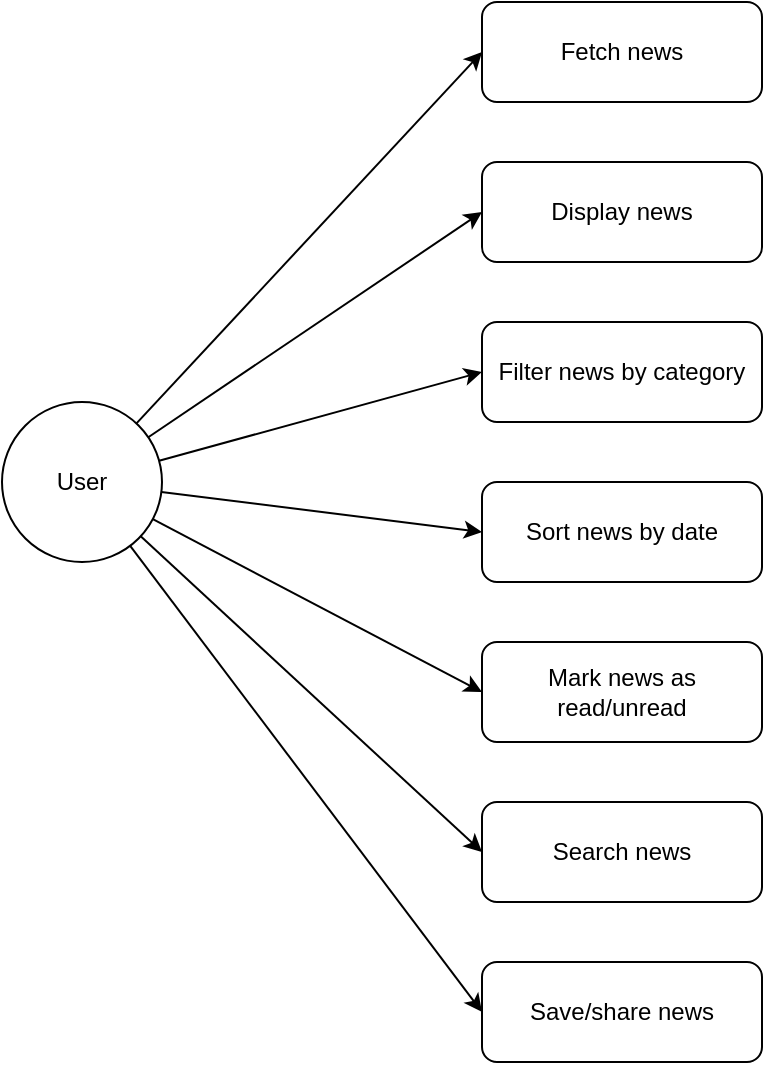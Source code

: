 <mxfile version="20.8.10" type="device"><diagram name="News Module" id="vmhJ4J5RabFKxUvS874R"><mxGraphModel dx="2058" dy="1180" grid="1" gridSize="10" guides="1" tooltips="1" connect="1" arrows="1" fold="1" page="1" pageScale="1" pageWidth="827" pageHeight="1169" math="0" shadow="0"><root><mxCell id="0"/><mxCell id="1" parent="0"/><mxCell id="9zKV1Cya-cV6EeWaGzMz-16" value="User" style="ellipse;whiteSpace=wrap;html=1;" parent="1" vertex="1"><mxGeometry x="10" y="240" width="80" height="80" as="geometry"/></mxCell><mxCell id="9zKV1Cya-cV6EeWaGzMz-17" value="Fetch news" style="rounded=1;whiteSpace=wrap;html=1;" parent="1" vertex="1"><mxGeometry x="250" y="40" width="140" height="50" as="geometry"/></mxCell><mxCell id="9zKV1Cya-cV6EeWaGzMz-18" value="Display news" style="rounded=1;whiteSpace=wrap;html=1;" parent="1" vertex="1"><mxGeometry x="250" y="120" width="140" height="50" as="geometry"/></mxCell><mxCell id="9zKV1Cya-cV6EeWaGzMz-19" value="Filter news by category" style="rounded=1;whiteSpace=wrap;html=1;" parent="1" vertex="1"><mxGeometry x="250" y="200" width="140" height="50" as="geometry"/></mxCell><mxCell id="9zKV1Cya-cV6EeWaGzMz-20" value="Sort news by date" style="rounded=1;whiteSpace=wrap;html=1;" parent="1" vertex="1"><mxGeometry x="250" y="280" width="140" height="50" as="geometry"/></mxCell><mxCell id="9zKV1Cya-cV6EeWaGzMz-21" value="Mark news as read/unread" style="rounded=1;whiteSpace=wrap;html=1;" parent="1" vertex="1"><mxGeometry x="250" y="360" width="140" height="50" as="geometry"/></mxCell><mxCell id="9zKV1Cya-cV6EeWaGzMz-22" value="Search news" style="rounded=1;whiteSpace=wrap;html=1;" parent="1" vertex="1"><mxGeometry x="250" y="440" width="140" height="50" as="geometry"/></mxCell><mxCell id="9zKV1Cya-cV6EeWaGzMz-23" value="Save/share news" style="rounded=1;whiteSpace=wrap;html=1;" parent="1" vertex="1"><mxGeometry x="250" y="520" width="140" height="50" as="geometry"/></mxCell><mxCell id="9zKV1Cya-cV6EeWaGzMz-24" style="entryX=0;entryY=0.5;entryDx=0;entryDy=0;" parent="1" source="9zKV1Cya-cV6EeWaGzMz-16" target="9zKV1Cya-cV6EeWaGzMz-17" edge="1"><mxGeometry relative="1" as="geometry"/></mxCell><mxCell id="9zKV1Cya-cV6EeWaGzMz-25" style="entryX=0;entryY=0.5;entryDx=0;entryDy=0;" parent="1" source="9zKV1Cya-cV6EeWaGzMz-16" target="9zKV1Cya-cV6EeWaGzMz-18" edge="1"><mxGeometry relative="1" as="geometry"/></mxCell><mxCell id="9zKV1Cya-cV6EeWaGzMz-26" style="entryX=0;entryY=0.5;entryDx=0;entryDy=0;" parent="1" source="9zKV1Cya-cV6EeWaGzMz-16" target="9zKV1Cya-cV6EeWaGzMz-19" edge="1"><mxGeometry relative="1" as="geometry"/></mxCell><mxCell id="9zKV1Cya-cV6EeWaGzMz-27" style="entryX=0;entryY=0.5;entryDx=0;entryDy=0;" parent="1" source="9zKV1Cya-cV6EeWaGzMz-16" target="9zKV1Cya-cV6EeWaGzMz-20" edge="1"><mxGeometry relative="1" as="geometry"/></mxCell><mxCell id="9zKV1Cya-cV6EeWaGzMz-28" style="entryX=0;entryY=0.5;entryDx=0;entryDy=0;" parent="1" source="9zKV1Cya-cV6EeWaGzMz-16" target="9zKV1Cya-cV6EeWaGzMz-21" edge="1"><mxGeometry relative="1" as="geometry"/></mxCell><mxCell id="9zKV1Cya-cV6EeWaGzMz-29" style="entryX=0;entryY=0.5;entryDx=0;entryDy=0;" parent="1" source="9zKV1Cya-cV6EeWaGzMz-16" target="9zKV1Cya-cV6EeWaGzMz-22" edge="1"><mxGeometry relative="1" as="geometry"/></mxCell><mxCell id="9zKV1Cya-cV6EeWaGzMz-30" style="entryX=0;entryY=0.5;entryDx=0;entryDy=0;" parent="1" source="9zKV1Cya-cV6EeWaGzMz-16" target="9zKV1Cya-cV6EeWaGzMz-23" edge="1"><mxGeometry relative="1" as="geometry"/></mxCell></root></mxGraphModel></diagram></mxfile>